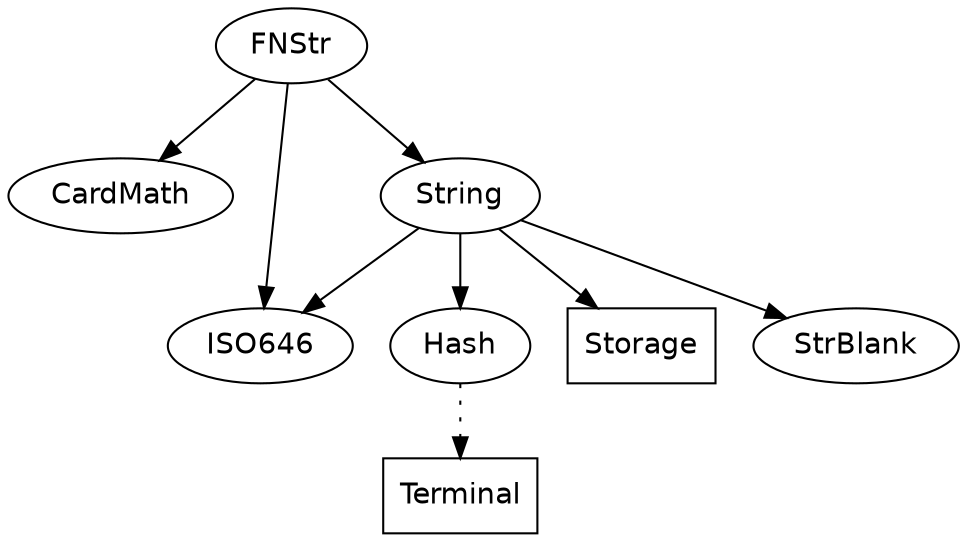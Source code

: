 digraph FNStrDep {
  node [fontname=helvetica];
  
  FNStr -> {
    CardMath ISO646 String
  };
  
  CardMath; /* no dependencies */
  
  ISO646; /* no dependencies */
  
  String -> {
    Hash ISO646 Storage StrBlank
  };
  
  edge [style=dotted];
  Hash -> {
    Terminal
  };
  edge [style=none];
  
  Terminal [shape=box]; /* stdlib */
    
  Storage [shape=box]; /* stdlib */
  
  StrBlank; /* no dependencies */
  
} /* FNStrDep */